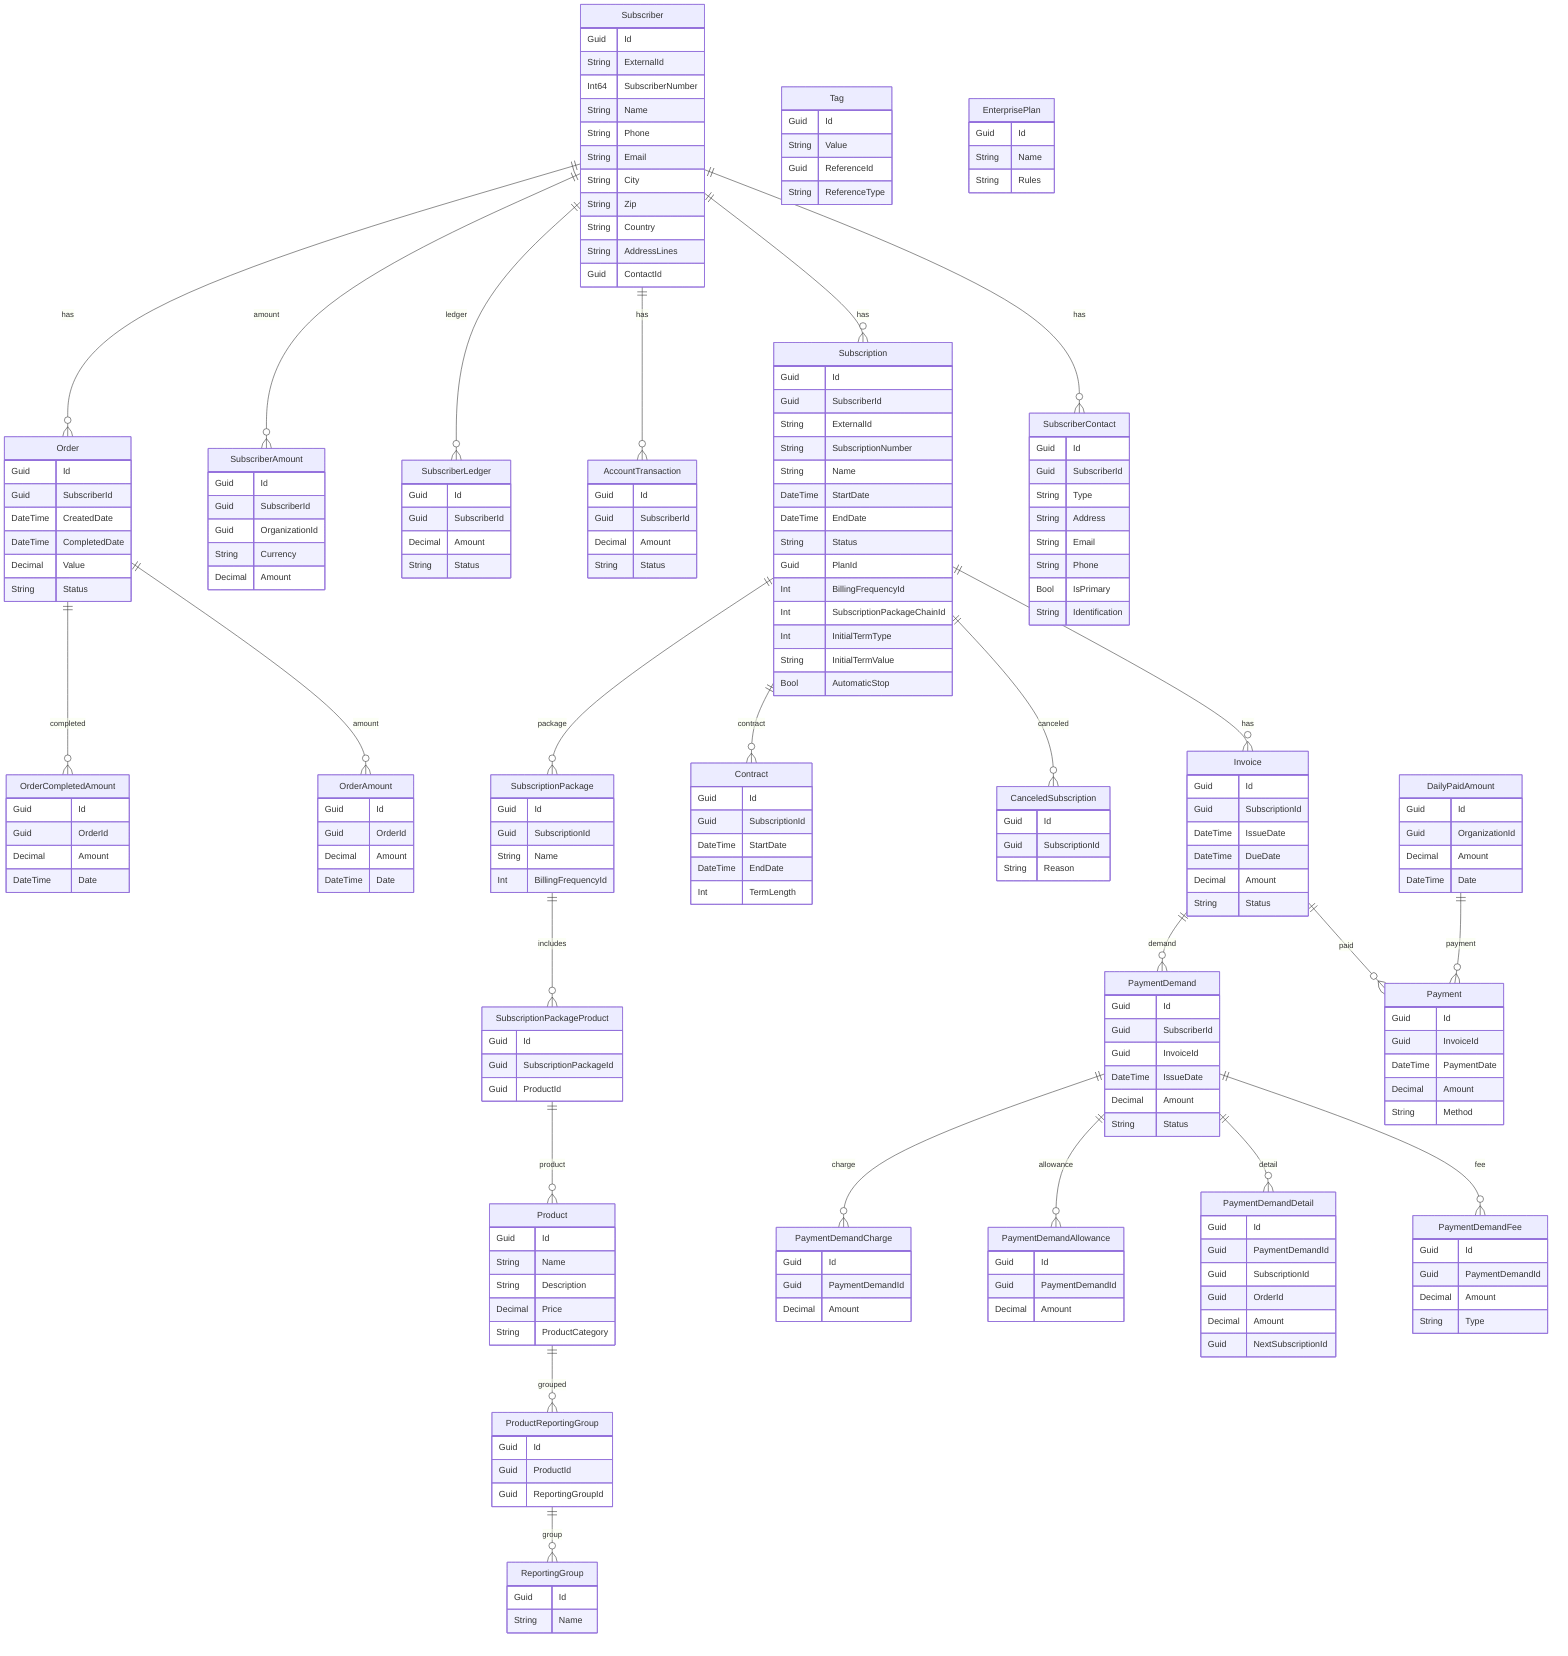 erDiagram
    Subscriber {
        Guid Id
        String ExternalId
        Int64 SubscriberNumber
        String Name
        String Phone
        String Email
        String City
        String Zip
        String Country
        String AddressLines
        Guid ContactId
    }
    SubscriberContact {
        Guid Id
        Guid SubscriberId
        String Type
        String Address
        String Email
        String Phone
        Bool IsPrimary
        String Identification
    }
    Tag {
        Guid Id
        String Value
        Guid ReferenceId
        String ReferenceType
    }
    ReportingGroup {
        Guid Id
        String Name
    }
    ProductReportingGroup {
        Guid Id
        Guid ProductId
        Guid ReportingGroupId
    }
    Product {
        Guid Id
        String Name
        String Description
        Decimal Price
        String ProductCategory
    }
    Subscription {
        Guid Id
        Guid SubscriberId
        String ExternalId
        String SubscriptionNumber
        String Name
        DateTime StartDate
        DateTime EndDate
        String Status
        Guid PlanId
        Int BillingFrequencyId
        Int SubscriptionPackageChainId
        Int InitialTermType
        String InitialTermValue
        Bool AutomaticStop
    }
    CanceledSubscription {
        Guid Id
        Guid SubscriptionId
        String Reason
    }
    Contract {
        Guid Id
        Guid SubscriptionId
        DateTime StartDate
        DateTime EndDate
        Int TermLength
    }
    EnterprisePlan {
        Guid Id
        String Name
        String Rules
    }
    SubscriptionPackage {
        Guid Id
        Guid SubscriptionId
        String Name
        Int BillingFrequencyId
    }
    SubscriptionPackageProduct {
        Guid Id
        Guid SubscriptionPackageId
        Guid ProductId
    }
    Invoice {
        Guid Id
        Guid SubscriptionId
        DateTime IssueDate
        DateTime DueDate
        Decimal Amount
        String Status
    }
    Payment {
        Guid Id
        Guid InvoiceId
        DateTime PaymentDate
        Decimal Amount
        String Method
    }
    AccountTransaction {
        Guid Id
        Guid SubscriberId
        Decimal Amount
        String Status
    }
    PaymentDemand {
        Guid Id
        Guid SubscriberId
        Guid InvoiceId
        DateTime IssueDate
        Decimal Amount
        String Status
    }
    PaymentDemandFee {
        Guid Id
        Guid PaymentDemandId
        Decimal Amount
        String Type
    }
    PaymentDemandDetail {
        Guid Id
        Guid PaymentDemandId
        Guid SubscriptionId
        Guid OrderId
        Decimal Amount
        Guid NextSubscriptionId
    }
    PaymentDemandAllowance {
        Guid Id
        Guid PaymentDemandId
        Decimal Amount
    }
    PaymentDemandCharge {
        Guid Id
        Guid PaymentDemandId
        Decimal Amount
    }
    SubscriberLedger {
        Guid Id
        Guid SubscriberId
        Decimal Amount
        String Status
    }
    SubscriberAmount {
        Guid Id
        Guid SubscriberId
        Guid OrganizationId
        String Currency
        Decimal Amount
    }
    Order {
        Guid Id
        Guid SubscriberId
        DateTime CreatedDate
        DateTime CompletedDate
        Decimal Value
        String Status
    }
    OrderAmount {
        Guid Id
        Guid OrderId
        Decimal Amount
        DateTime Date
    }
    OrderCompletedAmount {
        Guid Id
        Guid OrderId
        Decimal Amount
        DateTime Date
    }
    DailyPaidAmount {
        Guid Id
        Guid OrganizationId
        Decimal Amount
        DateTime Date
    }

    Subscriber ||--o{ SubscriberContact : has
    Subscriber ||--o{ Subscription : has
%% Subscriber ||--o{ Tag : tagged
    %% The Tag entity uses ReferenceId and ReferenceType for polymorphic relationships.
    %% Tag can reference multiple entity types (e.g., Subscriber, Order, etc.) via ReferenceType.
    %% This is a polymorphic association, not a direct relationship.
    Subscriber ||--o{ AccountTransaction : has
    Subscriber ||--o{ SubscriberLedger : ledger
    Subscriber ||--o{ SubscriberAmount : amount
    Subscriber ||--o{ Order : has
    Subscription ||--o{ Invoice : has
    Subscription ||--o{ CanceledSubscription : canceled
    Subscription ||--o{ Contract : contract
    Subscription ||--o{ SubscriptionPackage : package
    SubscriptionPackage ||--o{ SubscriptionPackageProduct : includes
    SubscriptionPackageProduct ||--o{ Product : product
    Product ||--o{ ProductReportingGroup : grouped
    ProductReportingGroup ||--o{ ReportingGroup : group
    Invoice ||--o{ Payment : paid
    Invoice ||--o{ PaymentDemand : demand
    PaymentDemand ||--o{ PaymentDemandFee : fee
    PaymentDemand ||--o{ PaymentDemandDetail : detail
    PaymentDemand ||--o{ PaymentDemandAllowance : allowance
    PaymentDemand ||--o{ PaymentDemandCharge : charge
    Order ||--o{ OrderAmount : amount
    Order ||--o{ OrderCompletedAmount : completed
    DailyPaidAmount ||--o{ Payment : payment